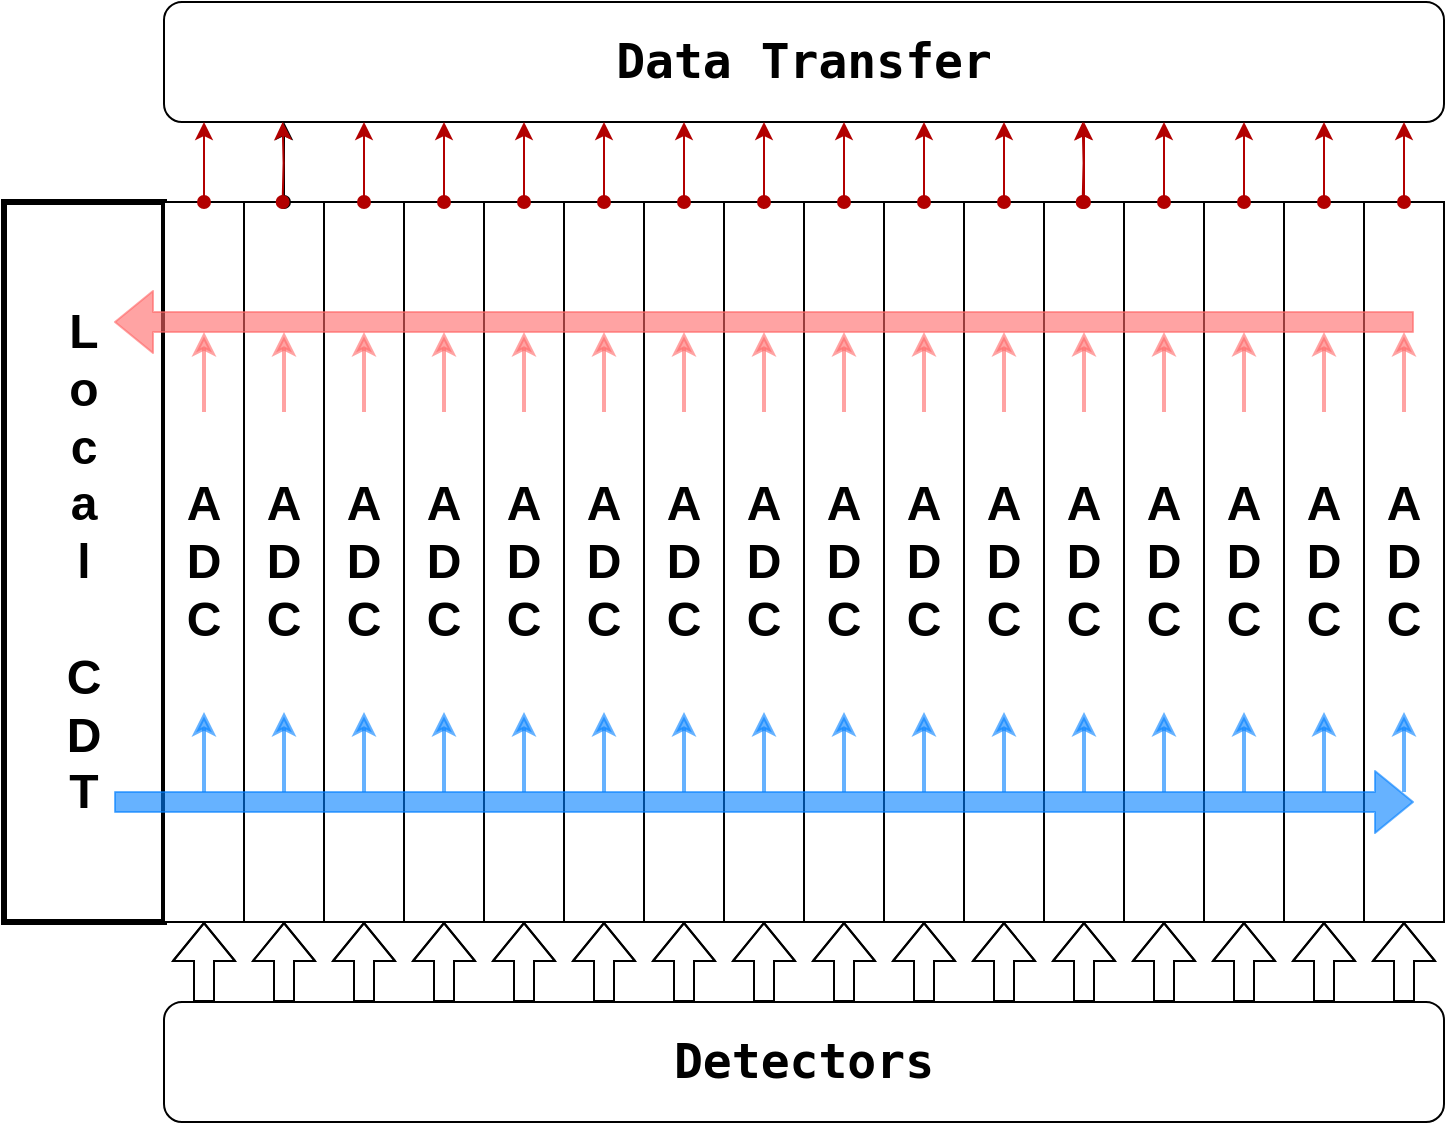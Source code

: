 <mxfile version="13.10.6" type="github">
  <diagram id="c4hljf-op57V5p_WFwa3" name="Page-1">
    <mxGraphModel dx="652" dy="398" grid="1" gridSize="10" guides="1" tooltips="1" connect="1" arrows="1" fold="1" page="1" pageScale="1" pageWidth="850" pageHeight="1100" math="0" shadow="0">
      <root>
        <mxCell id="0" />
        <mxCell id="1" parent="0" />
        <mxCell id="8QlNRYFuqzHitPFtihIb-22" value="&lt;span style=&quot;font-size: 24px&quot;&gt;L&lt;br&gt;o&lt;br&gt;c&lt;br&gt;a&lt;br&gt;l&lt;br&gt;&lt;br&gt;C&lt;/span&gt;&lt;br style=&quot;font-size: 24px&quot;&gt;&lt;span style=&quot;font-size: 24px&quot;&gt;D&lt;/span&gt;&lt;br style=&quot;font-size: 24px&quot;&gt;&lt;span style=&quot;font-size: 24px&quot;&gt;T&lt;/span&gt;" style="rounded=0;whiteSpace=wrap;html=1;fontStyle=1;strokeWidth=3;" parent="1" vertex="1">
          <mxGeometry x="125" y="120" width="80" height="360" as="geometry" />
        </mxCell>
        <mxCell id="8QlNRYFuqzHitPFtihIb-60" style="edgeStyle=orthogonalEdgeStyle;rounded=0;orthogonalLoop=1;jettySize=auto;html=1;exitX=0.5;exitY=1;exitDx=0;exitDy=0;startArrow=block;startFill=1;endArrow=none;endFill=0;shape=flexArrow;fontStyle=1" parent="1" source="8QlNRYFuqzHitPFtihIb-23" edge="1">
          <mxGeometry relative="1" as="geometry">
            <mxPoint x="225" y="520" as="targetPoint" />
            <Array as="points">
              <mxPoint x="225" y="500" />
              <mxPoint x="225" y="500" />
            </Array>
          </mxGeometry>
        </mxCell>
        <mxCell id="8QlNRYFuqzHitPFtihIb-23" value="&lt;span style=&quot;font-size: 24px&quot;&gt;A&lt;/span&gt;&lt;br style=&quot;font-size: 24px&quot;&gt;&lt;span style=&quot;font-size: 24px&quot;&gt;D&lt;/span&gt;&lt;br style=&quot;font-size: 24px&quot;&gt;&lt;span style=&quot;font-size: 24px&quot;&gt;C&lt;/span&gt;" style="rounded=0;whiteSpace=wrap;html=1;fontStyle=1" parent="1" vertex="1">
          <mxGeometry x="205" y="120" width="40" height="360" as="geometry" />
        </mxCell>
        <mxCell id="8QlNRYFuqzHitPFtihIb-61" style="edgeStyle=orthogonalEdgeStyle;rounded=0;orthogonalLoop=1;jettySize=auto;html=1;exitX=0.5;exitY=1;exitDx=0;exitDy=0;startArrow=block;startFill=1;endArrow=none;endFill=0;shape=flexArrow;fontStyle=1" parent="1" source="8QlNRYFuqzHitPFtihIb-24" edge="1">
          <mxGeometry relative="1" as="geometry">
            <mxPoint x="265" y="520" as="targetPoint" />
          </mxGeometry>
        </mxCell>
        <mxCell id="8QlNRYFuqzHitPFtihIb-24" value="&lt;span style=&quot;font-size: 24px&quot;&gt;A&lt;/span&gt;&lt;br style=&quot;font-size: 24px&quot;&gt;&lt;span style=&quot;font-size: 24px&quot;&gt;D&lt;/span&gt;&lt;br style=&quot;font-size: 24px&quot;&gt;&lt;span style=&quot;font-size: 24px&quot;&gt;C&lt;/span&gt;" style="rounded=0;whiteSpace=wrap;html=1;fontStyle=1" parent="1" vertex="1">
          <mxGeometry x="245" y="120" width="40" height="360" as="geometry" />
        </mxCell>
        <mxCell id="8QlNRYFuqzHitPFtihIb-63" style="edgeStyle=orthogonalEdgeStyle;rounded=0;orthogonalLoop=1;jettySize=auto;html=1;exitX=0.5;exitY=1;exitDx=0;exitDy=0;startArrow=block;startFill=1;endArrow=none;endFill=0;shape=flexArrow;fontStyle=1" parent="1" source="8QlNRYFuqzHitPFtihIb-25" edge="1">
          <mxGeometry relative="1" as="geometry">
            <mxPoint x="305" y="520" as="targetPoint" />
          </mxGeometry>
        </mxCell>
        <mxCell id="8QlNRYFuqzHitPFtihIb-25" value="&lt;span style=&quot;font-size: 24px&quot;&gt;A&lt;/span&gt;&lt;br style=&quot;font-size: 24px&quot;&gt;&lt;span style=&quot;font-size: 24px&quot;&gt;D&lt;/span&gt;&lt;br style=&quot;font-size: 24px&quot;&gt;&lt;span style=&quot;font-size: 24px&quot;&gt;C&lt;/span&gt;" style="rounded=0;whiteSpace=wrap;html=1;fontStyle=1" parent="1" vertex="1">
          <mxGeometry x="285" y="120" width="40" height="360" as="geometry" />
        </mxCell>
        <mxCell id="8QlNRYFuqzHitPFtihIb-64" style="edgeStyle=orthogonalEdgeStyle;rounded=0;orthogonalLoop=1;jettySize=auto;html=1;exitX=0.5;exitY=1;exitDx=0;exitDy=0;startArrow=block;startFill=1;endArrow=none;endFill=0;shape=flexArrow;fontStyle=1" parent="1" source="8QlNRYFuqzHitPFtihIb-26" edge="1">
          <mxGeometry relative="1" as="geometry">
            <mxPoint x="345" y="520" as="targetPoint" />
          </mxGeometry>
        </mxCell>
        <mxCell id="8QlNRYFuqzHitPFtihIb-26" value="&lt;span style=&quot;font-size: 24px&quot;&gt;A&lt;/span&gt;&lt;br style=&quot;font-size: 24px&quot;&gt;&lt;span style=&quot;font-size: 24px&quot;&gt;D&lt;/span&gt;&lt;br style=&quot;font-size: 24px&quot;&gt;&lt;span style=&quot;font-size: 24px&quot;&gt;C&lt;/span&gt;" style="rounded=0;whiteSpace=wrap;html=1;fontStyle=1" parent="1" vertex="1">
          <mxGeometry x="325" y="120" width="40" height="360" as="geometry" />
        </mxCell>
        <mxCell id="8QlNRYFuqzHitPFtihIb-65" style="edgeStyle=orthogonalEdgeStyle;rounded=0;orthogonalLoop=1;jettySize=auto;html=1;exitX=0.5;exitY=1;exitDx=0;exitDy=0;startArrow=block;startFill=1;endArrow=none;endFill=0;shape=flexArrow;fontStyle=1" parent="1" source="8QlNRYFuqzHitPFtihIb-27" edge="1">
          <mxGeometry relative="1" as="geometry">
            <mxPoint x="385" y="520" as="targetPoint" />
          </mxGeometry>
        </mxCell>
        <mxCell id="8QlNRYFuqzHitPFtihIb-27" value="&lt;span style=&quot;font-size: 24px&quot;&gt;A&lt;/span&gt;&lt;br style=&quot;font-size: 24px&quot;&gt;&lt;span style=&quot;font-size: 24px&quot;&gt;D&lt;/span&gt;&lt;br style=&quot;font-size: 24px&quot;&gt;&lt;span style=&quot;font-size: 24px&quot;&gt;C&lt;/span&gt;" style="rounded=0;whiteSpace=wrap;html=1;fontStyle=1" parent="1" vertex="1">
          <mxGeometry x="365" y="120" width="40" height="360" as="geometry" />
        </mxCell>
        <mxCell id="8QlNRYFuqzHitPFtihIb-66" style="edgeStyle=orthogonalEdgeStyle;rounded=0;orthogonalLoop=1;jettySize=auto;html=1;exitX=0.5;exitY=1;exitDx=0;exitDy=0;startArrow=block;startFill=1;endArrow=none;endFill=0;shape=flexArrow;fontStyle=1" parent="1" source="8QlNRYFuqzHitPFtihIb-28" edge="1">
          <mxGeometry relative="1" as="geometry">
            <mxPoint x="425" y="520" as="targetPoint" />
          </mxGeometry>
        </mxCell>
        <mxCell id="8QlNRYFuqzHitPFtihIb-28" value="&lt;span style=&quot;font-size: 24px&quot;&gt;A&lt;/span&gt;&lt;br style=&quot;font-size: 24px&quot;&gt;&lt;span style=&quot;font-size: 24px&quot;&gt;D&lt;/span&gt;&lt;br style=&quot;font-size: 24px&quot;&gt;&lt;span style=&quot;font-size: 24px&quot;&gt;C&lt;/span&gt;" style="rounded=0;whiteSpace=wrap;html=1;fontStyle=1" parent="1" vertex="1">
          <mxGeometry x="405" y="120" width="40" height="360" as="geometry" />
        </mxCell>
        <mxCell id="8QlNRYFuqzHitPFtihIb-67" style="edgeStyle=orthogonalEdgeStyle;rounded=0;orthogonalLoop=1;jettySize=auto;html=1;exitX=0.5;exitY=1;exitDx=0;exitDy=0;startArrow=block;startFill=1;endArrow=none;endFill=0;shape=flexArrow;fontStyle=1" parent="1" source="8QlNRYFuqzHitPFtihIb-29" edge="1">
          <mxGeometry relative="1" as="geometry">
            <mxPoint x="465" y="520" as="targetPoint" />
          </mxGeometry>
        </mxCell>
        <mxCell id="8QlNRYFuqzHitPFtihIb-29" value="&lt;span style=&quot;font-size: 24px&quot;&gt;A&lt;/span&gt;&lt;br style=&quot;font-size: 24px&quot;&gt;&lt;span style=&quot;font-size: 24px&quot;&gt;D&lt;/span&gt;&lt;br style=&quot;font-size: 24px&quot;&gt;&lt;span style=&quot;font-size: 24px&quot;&gt;C&lt;/span&gt;" style="rounded=0;whiteSpace=wrap;html=1;fontStyle=1" parent="1" vertex="1">
          <mxGeometry x="445" y="120" width="40" height="360" as="geometry" />
        </mxCell>
        <mxCell id="8QlNRYFuqzHitPFtihIb-68" style="edgeStyle=orthogonalEdgeStyle;rounded=0;orthogonalLoop=1;jettySize=auto;html=1;exitX=0.5;exitY=1;exitDx=0;exitDy=0;startArrow=block;startFill=1;endArrow=none;endFill=0;shape=flexArrow;fontStyle=1" parent="1" source="8QlNRYFuqzHitPFtihIb-30" edge="1">
          <mxGeometry relative="1" as="geometry">
            <mxPoint x="505" y="520" as="targetPoint" />
          </mxGeometry>
        </mxCell>
        <mxCell id="8QlNRYFuqzHitPFtihIb-30" value="&lt;span style=&quot;font-size: 24px&quot;&gt;A&lt;/span&gt;&lt;br style=&quot;font-size: 24px&quot;&gt;&lt;span style=&quot;font-size: 24px&quot;&gt;D&lt;/span&gt;&lt;br style=&quot;font-size: 24px&quot;&gt;&lt;span style=&quot;font-size: 24px&quot;&gt;C&lt;/span&gt;" style="rounded=0;whiteSpace=wrap;html=1;fontStyle=1" parent="1" vertex="1">
          <mxGeometry x="485" y="120" width="40" height="360" as="geometry" />
        </mxCell>
        <mxCell id="8QlNRYFuqzHitPFtihIb-69" style="edgeStyle=orthogonalEdgeStyle;rounded=0;orthogonalLoop=1;jettySize=auto;html=1;exitX=0.5;exitY=1;exitDx=0;exitDy=0;startArrow=block;startFill=1;endArrow=none;endFill=0;shape=flexArrow;fontStyle=1" parent="1" source="8QlNRYFuqzHitPFtihIb-31" edge="1">
          <mxGeometry relative="1" as="geometry">
            <mxPoint x="545" y="520" as="targetPoint" />
          </mxGeometry>
        </mxCell>
        <mxCell id="8QlNRYFuqzHitPFtihIb-31" value="&lt;span style=&quot;font-size: 24px&quot;&gt;A&lt;/span&gt;&lt;br style=&quot;font-size: 24px&quot;&gt;&lt;span style=&quot;font-size: 24px&quot;&gt;D&lt;/span&gt;&lt;br style=&quot;font-size: 24px&quot;&gt;&lt;span style=&quot;font-size: 24px&quot;&gt;C&lt;/span&gt;" style="rounded=0;whiteSpace=wrap;html=1;fontStyle=1" parent="1" vertex="1">
          <mxGeometry x="525" y="120" width="40" height="360" as="geometry" />
        </mxCell>
        <mxCell id="8QlNRYFuqzHitPFtihIb-70" style="edgeStyle=orthogonalEdgeStyle;rounded=0;orthogonalLoop=1;jettySize=auto;html=1;exitX=0.5;exitY=1;exitDx=0;exitDy=0;startArrow=block;startFill=1;endArrow=none;endFill=0;shape=flexArrow;fontStyle=1" parent="1" source="8QlNRYFuqzHitPFtihIb-32" edge="1">
          <mxGeometry relative="1" as="geometry">
            <mxPoint x="585" y="520" as="targetPoint" />
          </mxGeometry>
        </mxCell>
        <mxCell id="8QlNRYFuqzHitPFtihIb-32" value="&lt;span style=&quot;font-size: 24px&quot;&gt;A&lt;/span&gt;&lt;br style=&quot;font-size: 24px&quot;&gt;&lt;span style=&quot;font-size: 24px&quot;&gt;D&lt;/span&gt;&lt;br style=&quot;font-size: 24px&quot;&gt;&lt;span style=&quot;font-size: 24px&quot;&gt;C&lt;/span&gt;" style="rounded=0;whiteSpace=wrap;html=1;fontStyle=1" parent="1" vertex="1">
          <mxGeometry x="565" y="120" width="40" height="360" as="geometry" />
        </mxCell>
        <mxCell id="8QlNRYFuqzHitPFtihIb-71" style="edgeStyle=orthogonalEdgeStyle;rounded=0;orthogonalLoop=1;jettySize=auto;html=1;exitX=0.5;exitY=1;exitDx=0;exitDy=0;startArrow=block;startFill=1;endArrow=none;endFill=0;shape=flexArrow;fontStyle=1" parent="1" source="8QlNRYFuqzHitPFtihIb-33" edge="1">
          <mxGeometry relative="1" as="geometry">
            <mxPoint x="625" y="520" as="targetPoint" />
          </mxGeometry>
        </mxCell>
        <mxCell id="8QlNRYFuqzHitPFtihIb-33" value="&lt;span style=&quot;font-size: 24px&quot;&gt;A&lt;/span&gt;&lt;br style=&quot;font-size: 24px&quot;&gt;&lt;span style=&quot;font-size: 24px&quot;&gt;D&lt;/span&gt;&lt;br style=&quot;font-size: 24px&quot;&gt;&lt;span style=&quot;font-size: 24px&quot;&gt;C&lt;/span&gt;" style="rounded=0;whiteSpace=wrap;html=1;fontStyle=1" parent="1" vertex="1">
          <mxGeometry x="605" y="120" width="40" height="360" as="geometry" />
        </mxCell>
        <mxCell id="8QlNRYFuqzHitPFtihIb-72" style="edgeStyle=orthogonalEdgeStyle;rounded=0;orthogonalLoop=1;jettySize=auto;html=1;exitX=0.5;exitY=1;exitDx=0;exitDy=0;startArrow=block;startFill=1;endArrow=none;endFill=0;shape=flexArrow;fontStyle=1" parent="1" source="8QlNRYFuqzHitPFtihIb-34" edge="1">
          <mxGeometry relative="1" as="geometry">
            <mxPoint x="665" y="520" as="targetPoint" />
          </mxGeometry>
        </mxCell>
        <mxCell id="8QlNRYFuqzHitPFtihIb-34" value="&lt;span style=&quot;font-size: 24px&quot;&gt;A&lt;/span&gt;&lt;br style=&quot;font-size: 24px&quot;&gt;&lt;span style=&quot;font-size: 24px&quot;&gt;D&lt;/span&gt;&lt;br style=&quot;font-size: 24px&quot;&gt;&lt;span style=&quot;font-size: 24px&quot;&gt;C&lt;/span&gt;" style="rounded=0;whiteSpace=wrap;html=1;fontStyle=1" parent="1" vertex="1">
          <mxGeometry x="645" y="120" width="40" height="360" as="geometry" />
        </mxCell>
        <mxCell id="8QlNRYFuqzHitPFtihIb-73" style="edgeStyle=orthogonalEdgeStyle;rounded=0;orthogonalLoop=1;jettySize=auto;html=1;exitX=0.5;exitY=1;exitDx=0;exitDy=0;startArrow=block;startFill=1;endArrow=none;endFill=0;shape=flexArrow;fontStyle=1" parent="1" source="8QlNRYFuqzHitPFtihIb-35" edge="1">
          <mxGeometry relative="1" as="geometry">
            <mxPoint x="705" y="520" as="targetPoint" />
          </mxGeometry>
        </mxCell>
        <mxCell id="8QlNRYFuqzHitPFtihIb-35" value="&lt;span style=&quot;font-size: 24px&quot;&gt;A&lt;/span&gt;&lt;br style=&quot;font-size: 24px&quot;&gt;&lt;span style=&quot;font-size: 24px&quot;&gt;D&lt;/span&gt;&lt;br style=&quot;font-size: 24px&quot;&gt;&lt;span style=&quot;font-size: 24px&quot;&gt;C&lt;/span&gt;" style="rounded=0;whiteSpace=wrap;html=1;fontStyle=1" parent="1" vertex="1">
          <mxGeometry x="685" y="120" width="40" height="360" as="geometry" />
        </mxCell>
        <mxCell id="8QlNRYFuqzHitPFtihIb-74" style="edgeStyle=orthogonalEdgeStyle;rounded=0;orthogonalLoop=1;jettySize=auto;html=1;exitX=0.5;exitY=1;exitDx=0;exitDy=0;startArrow=block;startFill=1;endArrow=none;endFill=0;shape=flexArrow;fontStyle=1" parent="1" source="8QlNRYFuqzHitPFtihIb-36" edge="1">
          <mxGeometry relative="1" as="geometry">
            <mxPoint x="745" y="520" as="targetPoint" />
          </mxGeometry>
        </mxCell>
        <mxCell id="8QlNRYFuqzHitPFtihIb-36" value="&lt;span style=&quot;font-size: 24px&quot;&gt;A&lt;/span&gt;&lt;br style=&quot;font-size: 24px&quot;&gt;&lt;span style=&quot;font-size: 24px&quot;&gt;D&lt;/span&gt;&lt;br style=&quot;font-size: 24px&quot;&gt;&lt;span style=&quot;font-size: 24px&quot;&gt;C&lt;/span&gt;" style="rounded=0;whiteSpace=wrap;html=1;fontStyle=1" parent="1" vertex="1">
          <mxGeometry x="725" y="120" width="40" height="360" as="geometry" />
        </mxCell>
        <mxCell id="8QlNRYFuqzHitPFtihIb-75" style="edgeStyle=orthogonalEdgeStyle;rounded=0;orthogonalLoop=1;jettySize=auto;html=1;exitX=0.5;exitY=1;exitDx=0;exitDy=0;startArrow=block;startFill=1;endArrow=none;endFill=0;shape=flexArrow;fontStyle=1" parent="1" source="8QlNRYFuqzHitPFtihIb-37" edge="1">
          <mxGeometry relative="1" as="geometry">
            <mxPoint x="785" y="520" as="targetPoint" />
          </mxGeometry>
        </mxCell>
        <mxCell id="8QlNRYFuqzHitPFtihIb-37" value="&lt;span style=&quot;font-size: 24px&quot;&gt;A&lt;/span&gt;&lt;br style=&quot;font-size: 24px&quot;&gt;&lt;span style=&quot;font-size: 24px&quot;&gt;D&lt;/span&gt;&lt;br style=&quot;font-size: 24px&quot;&gt;&lt;span style=&quot;font-size: 24px&quot;&gt;C&lt;/span&gt;" style="rounded=0;whiteSpace=wrap;html=1;fontStyle=1" parent="1" vertex="1">
          <mxGeometry x="765" y="120" width="40" height="360" as="geometry" />
        </mxCell>
        <mxCell id="8QlNRYFuqzHitPFtihIb-76" style="edgeStyle=orthogonalEdgeStyle;rounded=0;orthogonalLoop=1;jettySize=auto;html=1;exitX=0.5;exitY=1;exitDx=0;exitDy=0;startArrow=block;startFill=1;endArrow=none;endFill=0;shape=flexArrow;fontStyle=1" parent="1" source="8QlNRYFuqzHitPFtihIb-38" edge="1">
          <mxGeometry relative="1" as="geometry">
            <mxPoint x="825" y="520" as="targetPoint" />
          </mxGeometry>
        </mxCell>
        <mxCell id="8QlNRYFuqzHitPFtihIb-38" value="&lt;span style=&quot;font-size: 24px&quot;&gt;A&lt;/span&gt;&lt;br style=&quot;font-size: 24px&quot;&gt;&lt;span style=&quot;font-size: 24px&quot;&gt;D&lt;/span&gt;&lt;br style=&quot;font-size: 24px&quot;&gt;&lt;span style=&quot;font-size: 24px&quot;&gt;C&lt;/span&gt;" style="rounded=0;whiteSpace=wrap;html=1;fontStyle=1" parent="1" vertex="1">
          <mxGeometry x="805" y="120" width="40" height="360" as="geometry" />
        </mxCell>
        <mxCell id="8QlNRYFuqzHitPFtihIb-77" value="&lt;pre&gt;&lt;font style=&quot;font-size: 24px&quot;&gt;Detectors&lt;/font&gt;&lt;/pre&gt;" style="rounded=1;whiteSpace=wrap;html=1;fontStyle=1" parent="1" vertex="1">
          <mxGeometry x="205" y="520" width="640" height="60" as="geometry" />
        </mxCell>
        <mxCell id="8QlNRYFuqzHitPFtihIb-79" value="&lt;pre&gt;&lt;font style=&quot;font-size: 24px&quot;&gt;Data Transfer&lt;/font&gt;&lt;/pre&gt;" style="rounded=1;whiteSpace=wrap;html=1;fontStyle=1" parent="1" vertex="1">
          <mxGeometry x="205" y="20" width="640" height="60" as="geometry" />
        </mxCell>
        <mxCell id="8QlNRYFuqzHitPFtihIb-44" style="edgeStyle=orthogonalEdgeStyle;rounded=0;orthogonalLoop=1;jettySize=auto;html=1;fillColor=#e51400;strokeColor=#B20000;startArrow=oval;startFill=1;strokeWidth=1;fontStyle=1" parent="1" source="8QlNRYFuqzHitPFtihIb-23" edge="1">
          <mxGeometry relative="1" as="geometry">
            <mxPoint x="225" y="80" as="targetPoint" />
          </mxGeometry>
        </mxCell>
        <mxCell id="8QlNRYFuqzHitPFtihIb-45" style="edgeStyle=orthogonalEdgeStyle;rounded=0;orthogonalLoop=1;jettySize=auto;html=1;exitX=0.5;exitY=0;exitDx=0;exitDy=0;startArrow=oval;startFill=1;strokeWidth=1;fontStyle=1" parent="1" source="8QlNRYFuqzHitPFtihIb-24" edge="1">
          <mxGeometry relative="1" as="geometry">
            <mxPoint x="265" y="80" as="targetPoint" />
          </mxGeometry>
        </mxCell>
        <mxCell id="8QlNRYFuqzHitPFtihIb-46" style="edgeStyle=orthogonalEdgeStyle;rounded=0;orthogonalLoop=1;jettySize=auto;html=1;exitX=0.5;exitY=0;exitDx=0;exitDy=0;fillColor=#e51400;strokeColor=#B20000;startArrow=oval;startFill=1;strokeWidth=1;fontStyle=1" parent="1" source="8QlNRYFuqzHitPFtihIb-25" edge="1">
          <mxGeometry relative="1" as="geometry">
            <mxPoint x="305" y="80" as="targetPoint" />
          </mxGeometry>
        </mxCell>
        <mxCell id="8QlNRYFuqzHitPFtihIb-47" style="edgeStyle=orthogonalEdgeStyle;rounded=0;orthogonalLoop=1;jettySize=auto;html=1;exitX=0.5;exitY=0;exitDx=0;exitDy=0;fillColor=#e51400;strokeColor=#B20000;startArrow=oval;startFill=1;strokeWidth=1;fontStyle=1" parent="1" source="8QlNRYFuqzHitPFtihIb-26" edge="1">
          <mxGeometry relative="1" as="geometry">
            <mxPoint x="345" y="80" as="targetPoint" />
          </mxGeometry>
        </mxCell>
        <mxCell id="8QlNRYFuqzHitPFtihIb-48" style="edgeStyle=orthogonalEdgeStyle;rounded=0;orthogonalLoop=1;jettySize=auto;html=1;exitX=0.5;exitY=0;exitDx=0;exitDy=0;fillColor=#e51400;strokeColor=#B20000;startArrow=oval;startFill=1;strokeWidth=1;fontStyle=1" parent="1" source="8QlNRYFuqzHitPFtihIb-27" edge="1">
          <mxGeometry relative="1" as="geometry">
            <mxPoint x="385" y="80" as="targetPoint" />
          </mxGeometry>
        </mxCell>
        <mxCell id="8QlNRYFuqzHitPFtihIb-49" style="edgeStyle=orthogonalEdgeStyle;rounded=0;orthogonalLoop=1;jettySize=auto;html=1;exitX=0.5;exitY=0;exitDx=0;exitDy=0;fillColor=#e51400;strokeColor=#B20000;startArrow=oval;startFill=1;strokeWidth=1;fontStyle=1" parent="1" source="8QlNRYFuqzHitPFtihIb-28" edge="1">
          <mxGeometry relative="1" as="geometry">
            <mxPoint x="425" y="80" as="targetPoint" />
          </mxGeometry>
        </mxCell>
        <mxCell id="8QlNRYFuqzHitPFtihIb-50" style="edgeStyle=orthogonalEdgeStyle;rounded=0;orthogonalLoop=1;jettySize=auto;html=1;exitX=0.5;exitY=0;exitDx=0;exitDy=0;fillColor=#e51400;strokeColor=#B20000;startArrow=oval;startFill=1;strokeWidth=1;fontStyle=1" parent="1" source="8QlNRYFuqzHitPFtihIb-29" edge="1">
          <mxGeometry relative="1" as="geometry">
            <mxPoint x="465" y="80" as="targetPoint" />
          </mxGeometry>
        </mxCell>
        <mxCell id="8QlNRYFuqzHitPFtihIb-51" style="edgeStyle=orthogonalEdgeStyle;rounded=0;orthogonalLoop=1;jettySize=auto;html=1;exitX=0.5;exitY=0;exitDx=0;exitDy=0;fillColor=#e51400;strokeColor=#B20000;startArrow=oval;startFill=1;strokeWidth=1;fontStyle=1" parent="1" source="8QlNRYFuqzHitPFtihIb-30" edge="1">
          <mxGeometry relative="1" as="geometry">
            <mxPoint x="505" y="80" as="targetPoint" />
          </mxGeometry>
        </mxCell>
        <mxCell id="8QlNRYFuqzHitPFtihIb-52" style="edgeStyle=orthogonalEdgeStyle;rounded=0;orthogonalLoop=1;jettySize=auto;html=1;exitX=0.5;exitY=0;exitDx=0;exitDy=0;fillColor=#e51400;strokeColor=#B20000;startArrow=oval;startFill=1;strokeWidth=1;fontStyle=1" parent="1" source="8QlNRYFuqzHitPFtihIb-31" edge="1">
          <mxGeometry relative="1" as="geometry">
            <mxPoint x="545" y="80" as="targetPoint" />
          </mxGeometry>
        </mxCell>
        <mxCell id="8QlNRYFuqzHitPFtihIb-53" style="edgeStyle=orthogonalEdgeStyle;rounded=0;orthogonalLoop=1;jettySize=auto;html=1;exitX=0.5;exitY=0;exitDx=0;exitDy=0;fillColor=#e51400;strokeColor=#B20000;startArrow=oval;startFill=1;strokeWidth=1;fontStyle=1" parent="1" source="8QlNRYFuqzHitPFtihIb-32" edge="1">
          <mxGeometry relative="1" as="geometry">
            <mxPoint x="585" y="80" as="targetPoint" />
          </mxGeometry>
        </mxCell>
        <mxCell id="8QlNRYFuqzHitPFtihIb-54" style="edgeStyle=orthogonalEdgeStyle;rounded=0;orthogonalLoop=1;jettySize=auto;html=1;exitX=0.5;exitY=0;exitDx=0;exitDy=0;fillColor=#e51400;strokeColor=#B20000;startArrow=oval;startFill=1;strokeWidth=1;fontStyle=1" parent="1" source="8QlNRYFuqzHitPFtihIb-33" edge="1">
          <mxGeometry relative="1" as="geometry">
            <mxPoint x="625" y="80" as="targetPoint" />
          </mxGeometry>
        </mxCell>
        <mxCell id="8QlNRYFuqzHitPFtihIb-55" style="edgeStyle=orthogonalEdgeStyle;rounded=0;orthogonalLoop=1;jettySize=auto;html=1;exitX=0.5;exitY=0;exitDx=0;exitDy=0;fillColor=#e51400;strokeColor=#B20000;startArrow=oval;startFill=1;strokeWidth=1;fontStyle=1" parent="1" source="8QlNRYFuqzHitPFtihIb-34" edge="1">
          <mxGeometry relative="1" as="geometry">
            <mxPoint x="665" y="80" as="targetPoint" />
          </mxGeometry>
        </mxCell>
        <mxCell id="8QlNRYFuqzHitPFtihIb-56" style="edgeStyle=orthogonalEdgeStyle;rounded=0;orthogonalLoop=1;jettySize=auto;html=1;exitX=0.5;exitY=0;exitDx=0;exitDy=0;fillColor=#e51400;strokeColor=#B20000;startArrow=oval;startFill=1;strokeWidth=1;fontStyle=1" parent="1" source="8QlNRYFuqzHitPFtihIb-35" edge="1">
          <mxGeometry relative="1" as="geometry">
            <mxPoint x="705" y="80" as="targetPoint" />
          </mxGeometry>
        </mxCell>
        <mxCell id="8QlNRYFuqzHitPFtihIb-57" style="edgeStyle=orthogonalEdgeStyle;rounded=0;orthogonalLoop=1;jettySize=auto;html=1;exitX=0.5;exitY=0;exitDx=0;exitDy=0;fillColor=#e51400;strokeColor=#B20000;startArrow=oval;startFill=1;strokeWidth=1;fontStyle=1" parent="1" source="8QlNRYFuqzHitPFtihIb-36" edge="1">
          <mxGeometry relative="1" as="geometry">
            <mxPoint x="745" y="80" as="targetPoint" />
          </mxGeometry>
        </mxCell>
        <mxCell id="8QlNRYFuqzHitPFtihIb-58" style="edgeStyle=orthogonalEdgeStyle;rounded=0;orthogonalLoop=1;jettySize=auto;html=1;exitX=0.5;exitY=0;exitDx=0;exitDy=0;fillColor=#e51400;strokeColor=#B20000;startArrow=oval;startFill=1;strokeWidth=1;fontStyle=1" parent="1" source="8QlNRYFuqzHitPFtihIb-37" edge="1">
          <mxGeometry relative="1" as="geometry">
            <mxPoint x="785" y="80" as="targetPoint" />
          </mxGeometry>
        </mxCell>
        <mxCell id="8QlNRYFuqzHitPFtihIb-59" style="edgeStyle=orthogonalEdgeStyle;rounded=0;orthogonalLoop=1;jettySize=auto;html=1;exitX=0.5;exitY=0;exitDx=0;exitDy=0;fillColor=#e51400;strokeColor=#B20000;startArrow=oval;startFill=1;strokeWidth=1;fontStyle=1" parent="1" source="8QlNRYFuqzHitPFtihIb-38" edge="1">
          <mxGeometry relative="1" as="geometry">
            <mxPoint x="825" y="80" as="targetPoint" />
          </mxGeometry>
        </mxCell>
        <mxCell id="8QlNRYFuqzHitPFtihIb-130" style="edgeStyle=orthogonalEdgeStyle;rounded=0;orthogonalLoop=1;jettySize=auto;html=1;exitX=0.5;exitY=0;exitDx=0;exitDy=0;fillColor=#e51400;strokeColor=#B20000;startArrow=oval;startFill=1;strokeWidth=1;fontStyle=1" parent="1" edge="1">
          <mxGeometry relative="1" as="geometry">
            <mxPoint x="264.33" y="80" as="targetPoint" />
            <mxPoint x="264.33" y="120" as="sourcePoint" />
          </mxGeometry>
        </mxCell>
        <mxCell id="8QlNRYFuqzHitPFtihIb-140" style="edgeStyle=orthogonalEdgeStyle;rounded=0;orthogonalLoop=1;jettySize=auto;html=1;exitX=0.5;exitY=0;exitDx=0;exitDy=0;fillColor=#e51400;strokeColor=#B20000;startArrow=oval;startFill=1;strokeWidth=1;fontStyle=1" parent="1" edge="1">
          <mxGeometry relative="1" as="geometry">
            <mxPoint x="664.33" y="80" as="targetPoint" />
            <mxPoint x="664.33" y="120" as="sourcePoint" />
          </mxGeometry>
        </mxCell>
        <mxCell id="69VbU7b6xLRJc8Qlh2rl-3" value="" style="shape=flexArrow;endArrow=classic;html=1;strokeColor=#FF6666;opacity=60;fillColor=#FF6666;" edge="1" parent="1">
          <mxGeometry width="50" height="50" relative="1" as="geometry">
            <mxPoint x="830" y="180" as="sourcePoint" />
            <mxPoint x="180" y="180" as="targetPoint" />
          </mxGeometry>
        </mxCell>
        <mxCell id="69VbU7b6xLRJc8Qlh2rl-4" value="" style="endArrow=classic;html=1;strokeColor=#FF6666;fillColor=#FF6666;gradientColor=none;opacity=60;strokeWidth=2;" edge="1" parent="1">
          <mxGeometry width="50" height="50" relative="1" as="geometry">
            <mxPoint x="225" y="225" as="sourcePoint" />
            <mxPoint x="225" y="185" as="targetPoint" />
          </mxGeometry>
        </mxCell>
        <mxCell id="69VbU7b6xLRJc8Qlh2rl-5" value="" style="endArrow=classic;html=1;strokeColor=#FF6666;fillColor=#FF6666;gradientColor=none;opacity=60;strokeWidth=2;" edge="1" parent="1">
          <mxGeometry width="50" height="50" relative="1" as="geometry">
            <mxPoint x="265" y="225" as="sourcePoint" />
            <mxPoint x="265" y="185" as="targetPoint" />
          </mxGeometry>
        </mxCell>
        <mxCell id="69VbU7b6xLRJc8Qlh2rl-7" value="" style="endArrow=classic;html=1;strokeColor=#FF6666;fillColor=#FF6666;gradientColor=none;opacity=60;strokeWidth=2;" edge="1" parent="1">
          <mxGeometry width="50" height="50" relative="1" as="geometry">
            <mxPoint x="305" y="225" as="sourcePoint" />
            <mxPoint x="305" y="185" as="targetPoint" />
          </mxGeometry>
        </mxCell>
        <mxCell id="69VbU7b6xLRJc8Qlh2rl-8" value="" style="endArrow=classic;html=1;strokeColor=#FF6666;fillColor=#FF6666;gradientColor=none;opacity=60;strokeWidth=2;" edge="1" parent="1">
          <mxGeometry width="50" height="50" relative="1" as="geometry">
            <mxPoint x="345" y="225" as="sourcePoint" />
            <mxPoint x="345" y="185" as="targetPoint" />
          </mxGeometry>
        </mxCell>
        <mxCell id="69VbU7b6xLRJc8Qlh2rl-9" value="" style="endArrow=classic;html=1;strokeColor=#FF6666;fillColor=#FF6666;gradientColor=none;opacity=60;strokeWidth=2;" edge="1" parent="1">
          <mxGeometry width="50" height="50" relative="1" as="geometry">
            <mxPoint x="385" y="225" as="sourcePoint" />
            <mxPoint x="385" y="185" as="targetPoint" />
          </mxGeometry>
        </mxCell>
        <mxCell id="69VbU7b6xLRJc8Qlh2rl-10" value="" style="endArrow=classic;html=1;strokeColor=#FF6666;fillColor=#FF6666;gradientColor=none;opacity=60;strokeWidth=2;" edge="1" parent="1">
          <mxGeometry width="50" height="50" relative="1" as="geometry">
            <mxPoint x="425" y="225" as="sourcePoint" />
            <mxPoint x="425" y="185" as="targetPoint" />
          </mxGeometry>
        </mxCell>
        <mxCell id="69VbU7b6xLRJc8Qlh2rl-11" value="" style="endArrow=classic;html=1;strokeColor=#FF6666;fillColor=#FF6666;gradientColor=none;opacity=60;strokeWidth=2;" edge="1" parent="1">
          <mxGeometry width="50" height="50" relative="1" as="geometry">
            <mxPoint x="465" y="225" as="sourcePoint" />
            <mxPoint x="465" y="185" as="targetPoint" />
          </mxGeometry>
        </mxCell>
        <mxCell id="69VbU7b6xLRJc8Qlh2rl-12" value="" style="endArrow=classic;html=1;strokeColor=#FF6666;fillColor=#FF6666;gradientColor=none;opacity=60;strokeWidth=2;" edge="1" parent="1">
          <mxGeometry width="50" height="50" relative="1" as="geometry">
            <mxPoint x="505" y="225" as="sourcePoint" />
            <mxPoint x="505" y="185" as="targetPoint" />
          </mxGeometry>
        </mxCell>
        <mxCell id="69VbU7b6xLRJc8Qlh2rl-13" value="" style="endArrow=classic;html=1;strokeColor=#FF6666;fillColor=#FF6666;gradientColor=none;opacity=60;strokeWidth=2;" edge="1" parent="1">
          <mxGeometry width="50" height="50" relative="1" as="geometry">
            <mxPoint x="545.0" y="225" as="sourcePoint" />
            <mxPoint x="545.0" y="185" as="targetPoint" />
          </mxGeometry>
        </mxCell>
        <mxCell id="69VbU7b6xLRJc8Qlh2rl-14" value="" style="endArrow=classic;html=1;strokeColor=#FF6666;fillColor=#FF6666;gradientColor=none;opacity=60;strokeWidth=2;" edge="1" parent="1">
          <mxGeometry width="50" height="50" relative="1" as="geometry">
            <mxPoint x="585.0" y="225" as="sourcePoint" />
            <mxPoint x="585.0" y="185" as="targetPoint" />
          </mxGeometry>
        </mxCell>
        <mxCell id="69VbU7b6xLRJc8Qlh2rl-15" value="" style="endArrow=classic;html=1;strokeColor=#FF6666;fillColor=#FF6666;gradientColor=none;opacity=60;strokeWidth=2;" edge="1" parent="1">
          <mxGeometry width="50" height="50" relative="1" as="geometry">
            <mxPoint x="625.0" y="225" as="sourcePoint" />
            <mxPoint x="625.0" y="185" as="targetPoint" />
          </mxGeometry>
        </mxCell>
        <mxCell id="69VbU7b6xLRJc8Qlh2rl-16" value="" style="endArrow=classic;html=1;strokeColor=#FF6666;fillColor=#FF6666;gradientColor=none;opacity=60;strokeWidth=2;" edge="1" parent="1">
          <mxGeometry width="50" height="50" relative="1" as="geometry">
            <mxPoint x="665.0" y="225" as="sourcePoint" />
            <mxPoint x="665.0" y="185" as="targetPoint" />
          </mxGeometry>
        </mxCell>
        <mxCell id="69VbU7b6xLRJc8Qlh2rl-17" value="" style="endArrow=classic;html=1;strokeColor=#FF6666;fillColor=#FF6666;gradientColor=none;opacity=60;strokeWidth=2;" edge="1" parent="1">
          <mxGeometry width="50" height="50" relative="1" as="geometry">
            <mxPoint x="705" y="225" as="sourcePoint" />
            <mxPoint x="705" y="185" as="targetPoint" />
          </mxGeometry>
        </mxCell>
        <mxCell id="69VbU7b6xLRJc8Qlh2rl-18" value="" style="endArrow=classic;html=1;strokeColor=#FF6666;fillColor=#FF6666;gradientColor=none;opacity=60;strokeWidth=2;" edge="1" parent="1">
          <mxGeometry width="50" height="50" relative="1" as="geometry">
            <mxPoint x="745" y="225" as="sourcePoint" />
            <mxPoint x="745" y="185" as="targetPoint" />
          </mxGeometry>
        </mxCell>
        <mxCell id="69VbU7b6xLRJc8Qlh2rl-19" value="" style="endArrow=classic;html=1;strokeColor=#FF6666;fillColor=#FF6666;gradientColor=none;opacity=60;strokeWidth=2;" edge="1" parent="1">
          <mxGeometry width="50" height="50" relative="1" as="geometry">
            <mxPoint x="785" y="225" as="sourcePoint" />
            <mxPoint x="785" y="185" as="targetPoint" />
          </mxGeometry>
        </mxCell>
        <mxCell id="69VbU7b6xLRJc8Qlh2rl-20" value="" style="endArrow=classic;html=1;strokeColor=#FF6666;fillColor=#FF6666;gradientColor=none;opacity=60;strokeWidth=2;" edge="1" parent="1">
          <mxGeometry width="50" height="50" relative="1" as="geometry">
            <mxPoint x="825" y="225" as="sourcePoint" />
            <mxPoint x="825" y="185" as="targetPoint" />
          </mxGeometry>
        </mxCell>
        <mxCell id="69VbU7b6xLRJc8Qlh2rl-21" value="" style="shape=flexArrow;endArrow=classic;html=1;opacity=60;strokeColor=#007FFF;fillColor=#007FFF;" edge="1" parent="1">
          <mxGeometry width="50" height="50" relative="1" as="geometry">
            <mxPoint x="180" y="420" as="sourcePoint" />
            <mxPoint x="830" y="420" as="targetPoint" />
          </mxGeometry>
        </mxCell>
        <mxCell id="69VbU7b6xLRJc8Qlh2rl-22" value="" style="endArrow=classic;html=1;fillColor=#FF6666;gradientColor=none;opacity=60;strokeWidth=2;strokeColor=#007FFF;" edge="1" parent="1">
          <mxGeometry width="50" height="50" relative="1" as="geometry">
            <mxPoint x="225.0" y="415" as="sourcePoint" />
            <mxPoint x="225.0" y="375" as="targetPoint" />
          </mxGeometry>
        </mxCell>
        <mxCell id="69VbU7b6xLRJc8Qlh2rl-23" value="" style="endArrow=classic;html=1;fillColor=#FF6666;gradientColor=none;opacity=60;strokeWidth=2;strokeColor=#007FFF;" edge="1" parent="1">
          <mxGeometry width="50" height="50" relative="1" as="geometry">
            <mxPoint x="265.0" y="415" as="sourcePoint" />
            <mxPoint x="265.0" y="375" as="targetPoint" />
          </mxGeometry>
        </mxCell>
        <mxCell id="69VbU7b6xLRJc8Qlh2rl-24" value="" style="endArrow=classic;html=1;fillColor=#FF6666;gradientColor=none;opacity=60;strokeWidth=2;strokeColor=#007FFF;" edge="1" parent="1">
          <mxGeometry width="50" height="50" relative="1" as="geometry">
            <mxPoint x="305.0" y="415" as="sourcePoint" />
            <mxPoint x="305.0" y="375" as="targetPoint" />
          </mxGeometry>
        </mxCell>
        <mxCell id="69VbU7b6xLRJc8Qlh2rl-25" value="" style="endArrow=classic;html=1;fillColor=#FF6666;gradientColor=none;opacity=60;strokeWidth=2;strokeColor=#007FFF;" edge="1" parent="1">
          <mxGeometry width="50" height="50" relative="1" as="geometry">
            <mxPoint x="345.0" y="415" as="sourcePoint" />
            <mxPoint x="345.0" y="375" as="targetPoint" />
          </mxGeometry>
        </mxCell>
        <mxCell id="69VbU7b6xLRJc8Qlh2rl-26" value="" style="endArrow=classic;html=1;fillColor=#FF6666;gradientColor=none;opacity=60;strokeWidth=2;strokeColor=#007FFF;" edge="1" parent="1">
          <mxGeometry width="50" height="50" relative="1" as="geometry">
            <mxPoint x="385" y="415" as="sourcePoint" />
            <mxPoint x="385" y="375" as="targetPoint" />
          </mxGeometry>
        </mxCell>
        <mxCell id="69VbU7b6xLRJc8Qlh2rl-27" value="" style="endArrow=classic;html=1;fillColor=#FF6666;gradientColor=none;opacity=60;strokeWidth=2;strokeColor=#007FFF;" edge="1" parent="1">
          <mxGeometry width="50" height="50" relative="1" as="geometry">
            <mxPoint x="425" y="415" as="sourcePoint" />
            <mxPoint x="425" y="375" as="targetPoint" />
          </mxGeometry>
        </mxCell>
        <mxCell id="69VbU7b6xLRJc8Qlh2rl-28" value="" style="endArrow=classic;html=1;fillColor=#FF6666;gradientColor=none;opacity=60;strokeWidth=2;strokeColor=#007FFF;" edge="1" parent="1">
          <mxGeometry width="50" height="50" relative="1" as="geometry">
            <mxPoint x="465" y="415" as="sourcePoint" />
            <mxPoint x="465" y="375" as="targetPoint" />
          </mxGeometry>
        </mxCell>
        <mxCell id="69VbU7b6xLRJc8Qlh2rl-29" value="" style="endArrow=classic;html=1;fillColor=#FF6666;gradientColor=none;opacity=60;strokeWidth=2;strokeColor=#007FFF;" edge="1" parent="1">
          <mxGeometry width="50" height="50" relative="1" as="geometry">
            <mxPoint x="505" y="415" as="sourcePoint" />
            <mxPoint x="505" y="375" as="targetPoint" />
          </mxGeometry>
        </mxCell>
        <mxCell id="69VbU7b6xLRJc8Qlh2rl-30" value="" style="endArrow=classic;html=1;fillColor=#FF6666;gradientColor=none;opacity=60;strokeWidth=2;strokeColor=#007FFF;" edge="1" parent="1">
          <mxGeometry width="50" height="50" relative="1" as="geometry">
            <mxPoint x="545" y="415" as="sourcePoint" />
            <mxPoint x="545" y="375" as="targetPoint" />
          </mxGeometry>
        </mxCell>
        <mxCell id="69VbU7b6xLRJc8Qlh2rl-31" value="" style="endArrow=classic;html=1;fillColor=#FF6666;gradientColor=none;opacity=60;strokeWidth=2;strokeColor=#007FFF;" edge="1" parent="1">
          <mxGeometry width="50" height="50" relative="1" as="geometry">
            <mxPoint x="585" y="415" as="sourcePoint" />
            <mxPoint x="585" y="375" as="targetPoint" />
          </mxGeometry>
        </mxCell>
        <mxCell id="69VbU7b6xLRJc8Qlh2rl-32" value="" style="endArrow=classic;html=1;fillColor=#FF6666;gradientColor=none;opacity=60;strokeWidth=2;strokeColor=#007FFF;" edge="1" parent="1">
          <mxGeometry width="50" height="50" relative="1" as="geometry">
            <mxPoint x="625" y="415" as="sourcePoint" />
            <mxPoint x="625" y="375" as="targetPoint" />
          </mxGeometry>
        </mxCell>
        <mxCell id="69VbU7b6xLRJc8Qlh2rl-33" value="" style="endArrow=classic;html=1;fillColor=#FF6666;gradientColor=none;opacity=60;strokeWidth=2;strokeColor=#007FFF;" edge="1" parent="1">
          <mxGeometry width="50" height="50" relative="1" as="geometry">
            <mxPoint x="665" y="415" as="sourcePoint" />
            <mxPoint x="665" y="375" as="targetPoint" />
          </mxGeometry>
        </mxCell>
        <mxCell id="69VbU7b6xLRJc8Qlh2rl-34" value="" style="endArrow=classic;html=1;fillColor=#FF6666;gradientColor=none;opacity=60;strokeWidth=2;strokeColor=#007FFF;" edge="1" parent="1">
          <mxGeometry width="50" height="50" relative="1" as="geometry">
            <mxPoint x="705" y="415" as="sourcePoint" />
            <mxPoint x="705" y="375" as="targetPoint" />
          </mxGeometry>
        </mxCell>
        <mxCell id="69VbU7b6xLRJc8Qlh2rl-35" value="" style="endArrow=classic;html=1;fillColor=#FF6666;gradientColor=none;opacity=60;strokeWidth=2;strokeColor=#007FFF;" edge="1" parent="1">
          <mxGeometry width="50" height="50" relative="1" as="geometry">
            <mxPoint x="745" y="415" as="sourcePoint" />
            <mxPoint x="745" y="375" as="targetPoint" />
          </mxGeometry>
        </mxCell>
        <mxCell id="69VbU7b6xLRJc8Qlh2rl-36" value="" style="endArrow=classic;html=1;fillColor=#FF6666;gradientColor=none;opacity=60;strokeWidth=2;strokeColor=#007FFF;" edge="1" parent="1">
          <mxGeometry width="50" height="50" relative="1" as="geometry">
            <mxPoint x="785" y="415" as="sourcePoint" />
            <mxPoint x="785" y="375" as="targetPoint" />
          </mxGeometry>
        </mxCell>
        <mxCell id="69VbU7b6xLRJc8Qlh2rl-37" value="" style="endArrow=classic;html=1;fillColor=#FF6666;gradientColor=none;opacity=60;strokeWidth=2;strokeColor=#007FFF;" edge="1" parent="1">
          <mxGeometry width="50" height="50" relative="1" as="geometry">
            <mxPoint x="825" y="415" as="sourcePoint" />
            <mxPoint x="825" y="375" as="targetPoint" />
          </mxGeometry>
        </mxCell>
      </root>
    </mxGraphModel>
  </diagram>
</mxfile>
